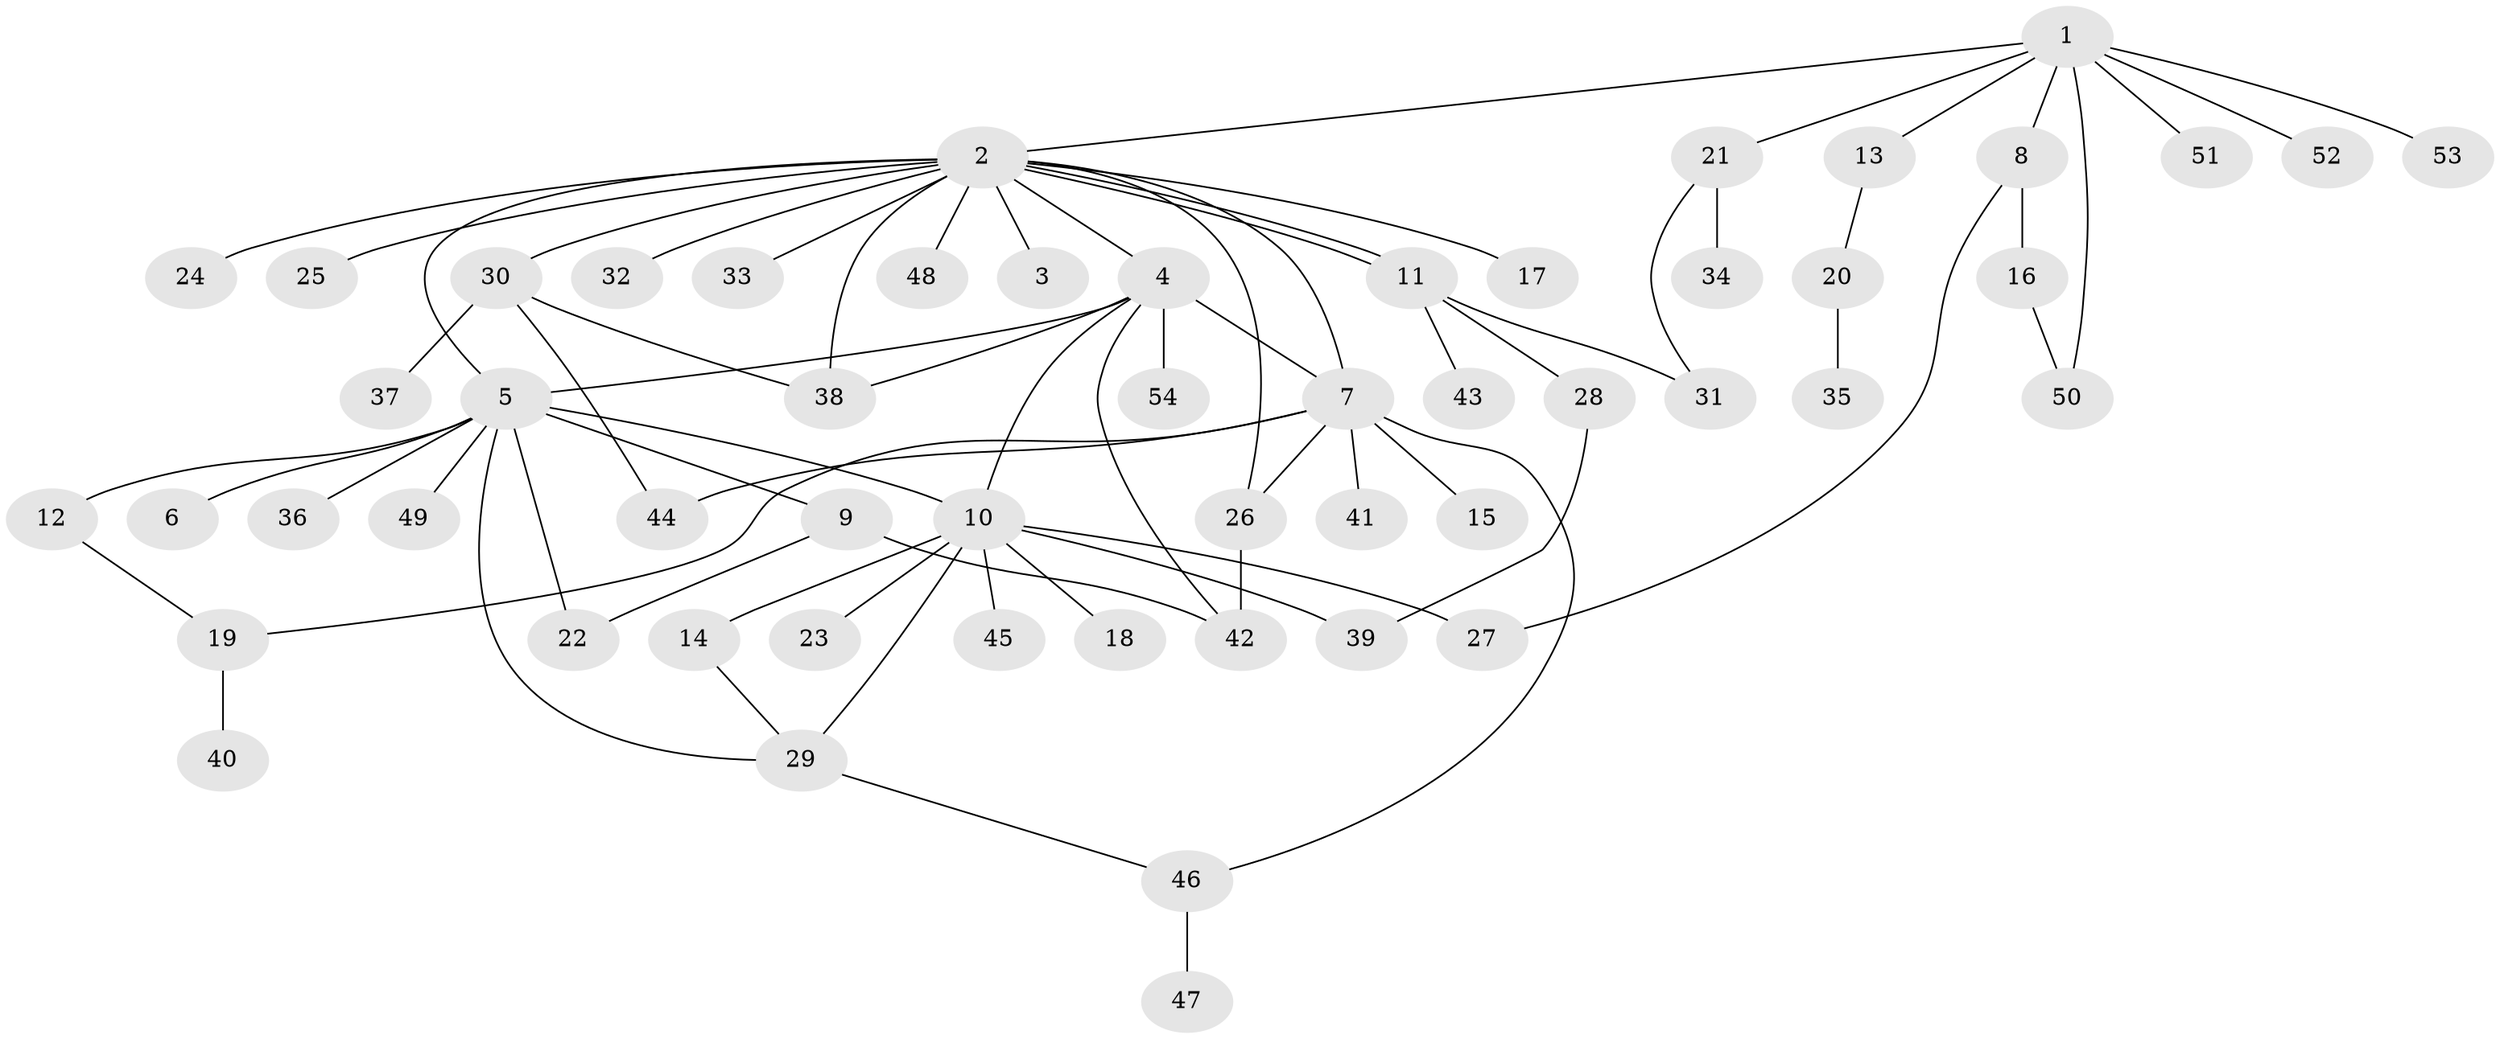 // Generated by graph-tools (version 1.1) at 2025/14/03/09/25 04:14:32]
// undirected, 54 vertices, 72 edges
graph export_dot {
graph [start="1"]
  node [color=gray90,style=filled];
  1;
  2;
  3;
  4;
  5;
  6;
  7;
  8;
  9;
  10;
  11;
  12;
  13;
  14;
  15;
  16;
  17;
  18;
  19;
  20;
  21;
  22;
  23;
  24;
  25;
  26;
  27;
  28;
  29;
  30;
  31;
  32;
  33;
  34;
  35;
  36;
  37;
  38;
  39;
  40;
  41;
  42;
  43;
  44;
  45;
  46;
  47;
  48;
  49;
  50;
  51;
  52;
  53;
  54;
  1 -- 2;
  1 -- 8;
  1 -- 13;
  1 -- 21;
  1 -- 50;
  1 -- 51;
  1 -- 52;
  1 -- 53;
  2 -- 3;
  2 -- 4;
  2 -- 5;
  2 -- 7;
  2 -- 11;
  2 -- 11;
  2 -- 17;
  2 -- 24;
  2 -- 25;
  2 -- 26;
  2 -- 30;
  2 -- 32;
  2 -- 33;
  2 -- 38;
  2 -- 48;
  4 -- 5;
  4 -- 7;
  4 -- 10;
  4 -- 38;
  4 -- 42;
  4 -- 54;
  5 -- 6;
  5 -- 9;
  5 -- 10;
  5 -- 12;
  5 -- 22;
  5 -- 29;
  5 -- 36;
  5 -- 49;
  7 -- 15;
  7 -- 19;
  7 -- 26;
  7 -- 41;
  7 -- 44;
  7 -- 46;
  8 -- 16;
  8 -- 27;
  9 -- 22;
  9 -- 42;
  10 -- 14;
  10 -- 18;
  10 -- 23;
  10 -- 27;
  10 -- 29;
  10 -- 39;
  10 -- 45;
  11 -- 28;
  11 -- 31;
  11 -- 43;
  12 -- 19;
  13 -- 20;
  14 -- 29;
  16 -- 50;
  19 -- 40;
  20 -- 35;
  21 -- 31;
  21 -- 34;
  26 -- 42;
  28 -- 39;
  29 -- 46;
  30 -- 37;
  30 -- 38;
  30 -- 44;
  46 -- 47;
}
